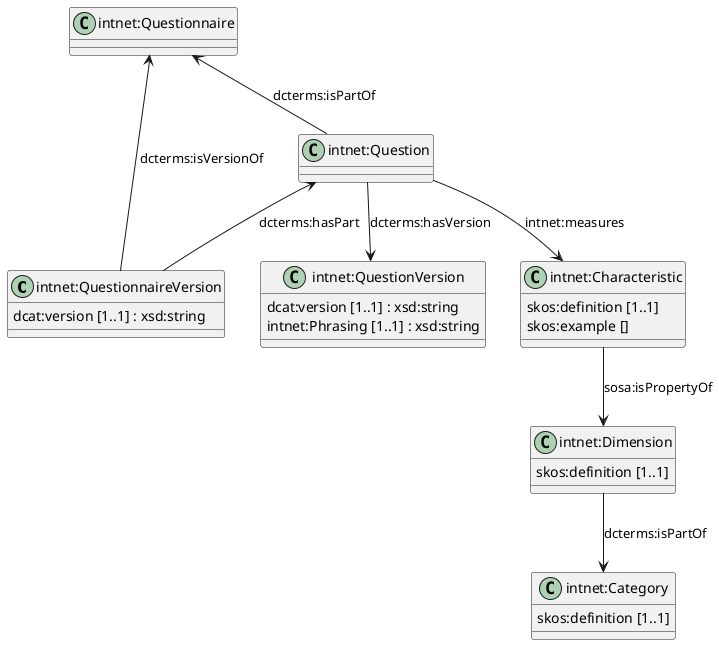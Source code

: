 @startuml Questionaire Profile


class "intnet:QuestionnaireVersion" as QRV {
    dcat:version [1..1] : xsd:string
}
class "intnet:QuestionVersion" as QV {
    dcat:version [1..1] : xsd:string
    intnet:Phrasing [1..1] : xsd:string
}
class "intnet:Question" as Q
class "intnet:Questionnaire" as QR 

class "intnet:Characteristic" as Char {
    skos:definition [1..1]
    skos:example []
}
class "intnet:Dimension" as Dimension {
    skos:definition [1..1]
}

class "intnet:Category" as Cat{
    skos:definition [1..1]
}


QR <-- QRV : "dcterms:isVersionOf"
Q <-- QRV : "dcterms:hasPart"

Q --> QV : "dcterms:hasVersion"

QR <-- Q : "dcterms:isPartOf" 

Dimension --> Cat : "dcterms:isPartOf"
Char --> Dimension : "sosa:isPropertyOf"

Q --> Char : "intnet:measures"

@enduml